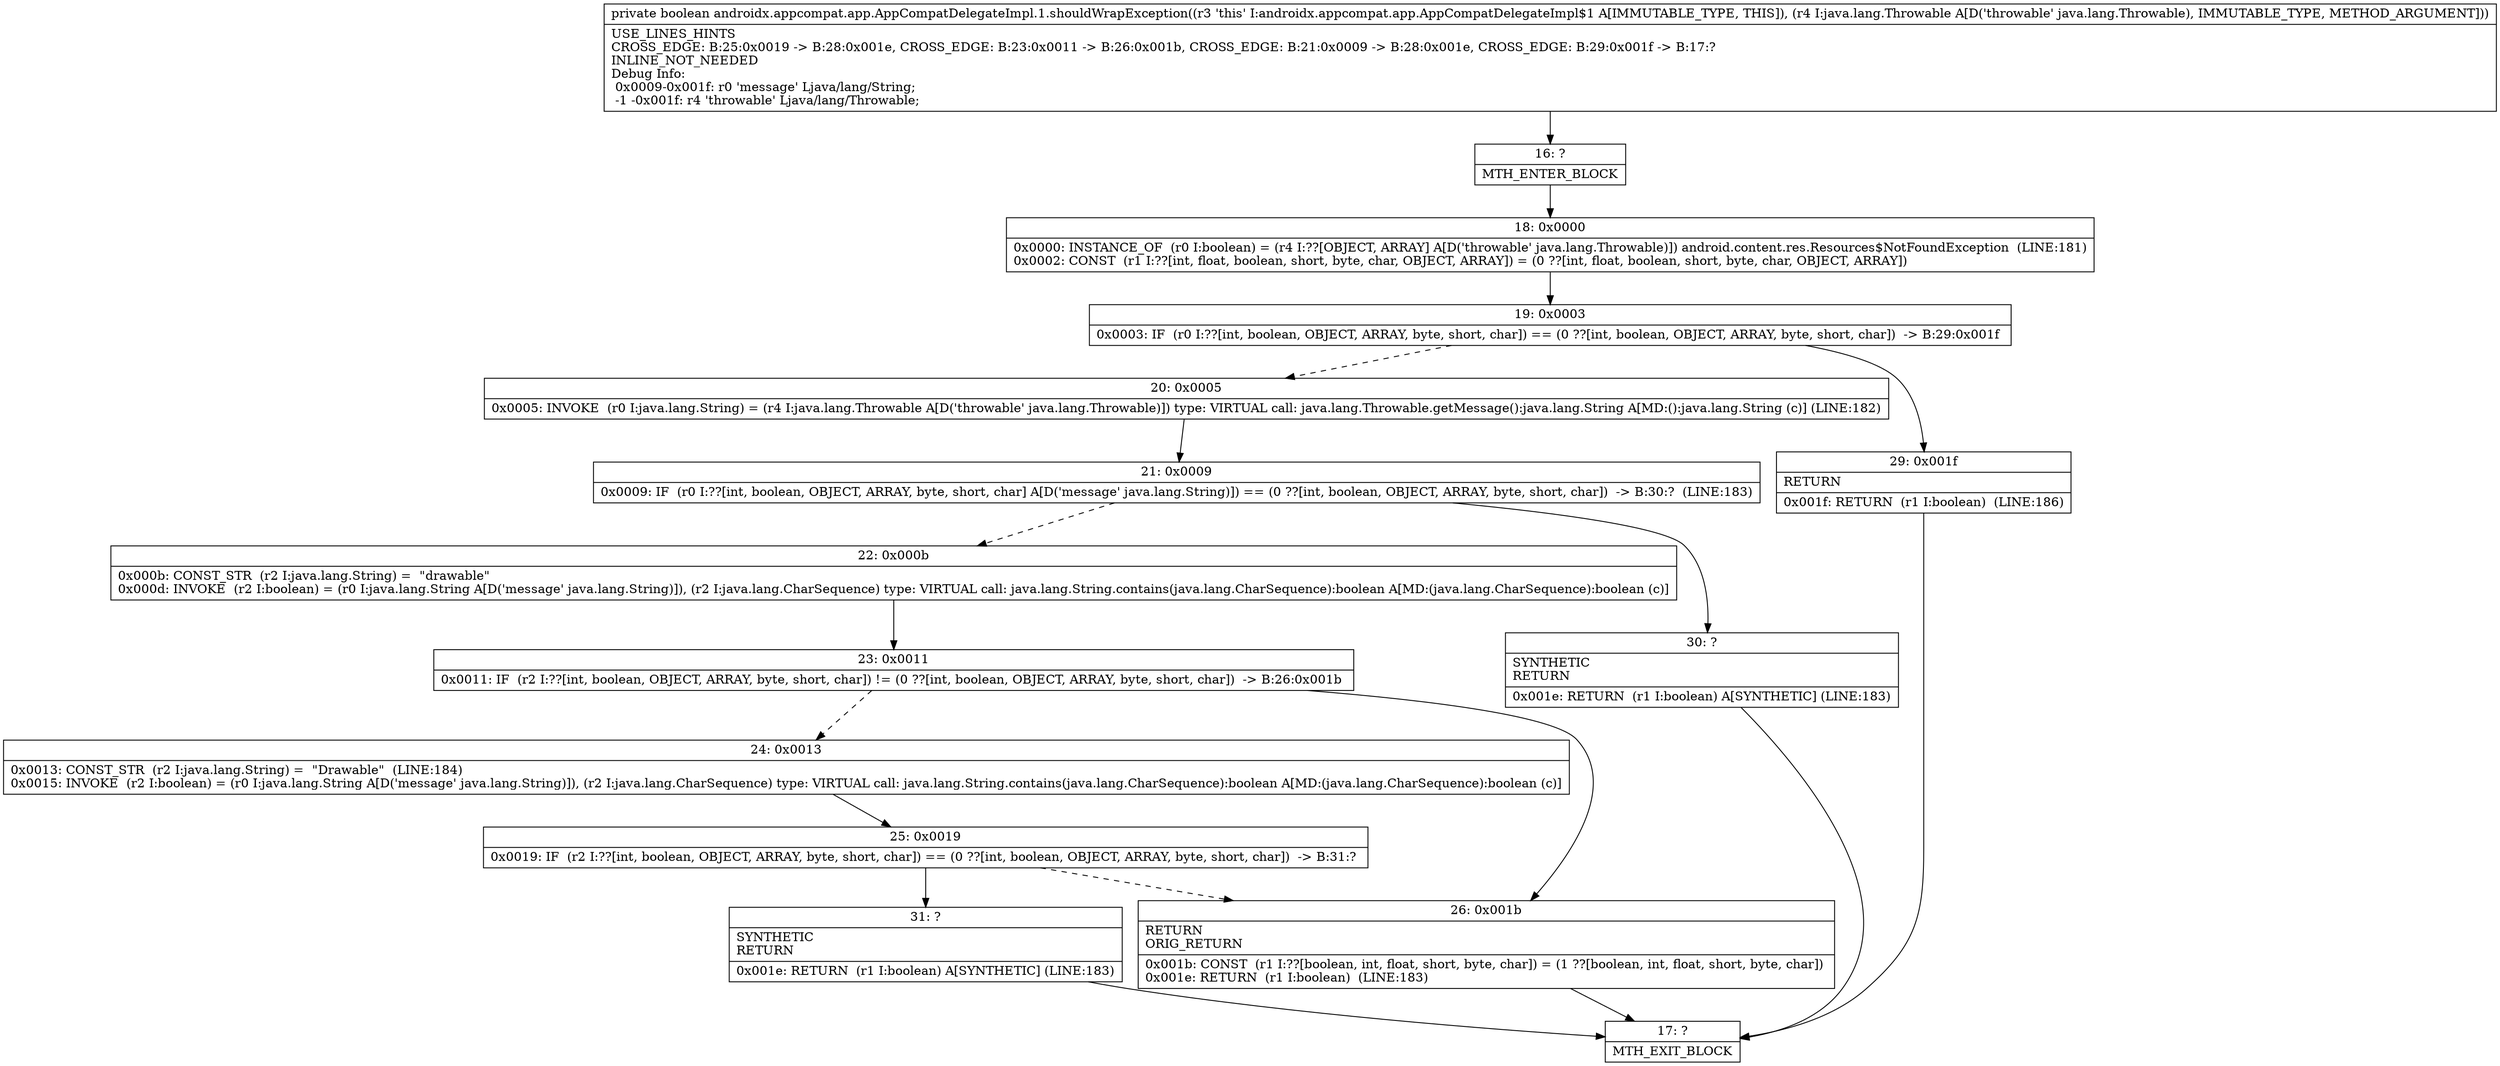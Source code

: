 digraph "CFG forandroidx.appcompat.app.AppCompatDelegateImpl.1.shouldWrapException(Ljava\/lang\/Throwable;)Z" {
Node_16 [shape=record,label="{16\:\ ?|MTH_ENTER_BLOCK\l}"];
Node_18 [shape=record,label="{18\:\ 0x0000|0x0000: INSTANCE_OF  (r0 I:boolean) = (r4 I:??[OBJECT, ARRAY] A[D('throwable' java.lang.Throwable)]) android.content.res.Resources$NotFoundException  (LINE:181)\l0x0002: CONST  (r1 I:??[int, float, boolean, short, byte, char, OBJECT, ARRAY]) = (0 ??[int, float, boolean, short, byte, char, OBJECT, ARRAY]) \l}"];
Node_19 [shape=record,label="{19\:\ 0x0003|0x0003: IF  (r0 I:??[int, boolean, OBJECT, ARRAY, byte, short, char]) == (0 ??[int, boolean, OBJECT, ARRAY, byte, short, char])  \-\> B:29:0x001f \l}"];
Node_20 [shape=record,label="{20\:\ 0x0005|0x0005: INVOKE  (r0 I:java.lang.String) = (r4 I:java.lang.Throwable A[D('throwable' java.lang.Throwable)]) type: VIRTUAL call: java.lang.Throwable.getMessage():java.lang.String A[MD:():java.lang.String (c)] (LINE:182)\l}"];
Node_21 [shape=record,label="{21\:\ 0x0009|0x0009: IF  (r0 I:??[int, boolean, OBJECT, ARRAY, byte, short, char] A[D('message' java.lang.String)]) == (0 ??[int, boolean, OBJECT, ARRAY, byte, short, char])  \-\> B:30:?  (LINE:183)\l}"];
Node_22 [shape=record,label="{22\:\ 0x000b|0x000b: CONST_STR  (r2 I:java.lang.String) =  \"drawable\" \l0x000d: INVOKE  (r2 I:boolean) = (r0 I:java.lang.String A[D('message' java.lang.String)]), (r2 I:java.lang.CharSequence) type: VIRTUAL call: java.lang.String.contains(java.lang.CharSequence):boolean A[MD:(java.lang.CharSequence):boolean (c)]\l}"];
Node_23 [shape=record,label="{23\:\ 0x0011|0x0011: IF  (r2 I:??[int, boolean, OBJECT, ARRAY, byte, short, char]) != (0 ??[int, boolean, OBJECT, ARRAY, byte, short, char])  \-\> B:26:0x001b \l}"];
Node_24 [shape=record,label="{24\:\ 0x0013|0x0013: CONST_STR  (r2 I:java.lang.String) =  \"Drawable\"  (LINE:184)\l0x0015: INVOKE  (r2 I:boolean) = (r0 I:java.lang.String A[D('message' java.lang.String)]), (r2 I:java.lang.CharSequence) type: VIRTUAL call: java.lang.String.contains(java.lang.CharSequence):boolean A[MD:(java.lang.CharSequence):boolean (c)]\l}"];
Node_25 [shape=record,label="{25\:\ 0x0019|0x0019: IF  (r2 I:??[int, boolean, OBJECT, ARRAY, byte, short, char]) == (0 ??[int, boolean, OBJECT, ARRAY, byte, short, char])  \-\> B:31:? \l}"];
Node_31 [shape=record,label="{31\:\ ?|SYNTHETIC\lRETURN\l|0x001e: RETURN  (r1 I:boolean) A[SYNTHETIC] (LINE:183)\l}"];
Node_17 [shape=record,label="{17\:\ ?|MTH_EXIT_BLOCK\l}"];
Node_26 [shape=record,label="{26\:\ 0x001b|RETURN\lORIG_RETURN\l|0x001b: CONST  (r1 I:??[boolean, int, float, short, byte, char]) = (1 ??[boolean, int, float, short, byte, char]) \l0x001e: RETURN  (r1 I:boolean)  (LINE:183)\l}"];
Node_30 [shape=record,label="{30\:\ ?|SYNTHETIC\lRETURN\l|0x001e: RETURN  (r1 I:boolean) A[SYNTHETIC] (LINE:183)\l}"];
Node_29 [shape=record,label="{29\:\ 0x001f|RETURN\l|0x001f: RETURN  (r1 I:boolean)  (LINE:186)\l}"];
MethodNode[shape=record,label="{private boolean androidx.appcompat.app.AppCompatDelegateImpl.1.shouldWrapException((r3 'this' I:androidx.appcompat.app.AppCompatDelegateImpl$1 A[IMMUTABLE_TYPE, THIS]), (r4 I:java.lang.Throwable A[D('throwable' java.lang.Throwable), IMMUTABLE_TYPE, METHOD_ARGUMENT]))  | USE_LINES_HINTS\lCROSS_EDGE: B:25:0x0019 \-\> B:28:0x001e, CROSS_EDGE: B:23:0x0011 \-\> B:26:0x001b, CROSS_EDGE: B:21:0x0009 \-\> B:28:0x001e, CROSS_EDGE: B:29:0x001f \-\> B:17:?\lINLINE_NOT_NEEDED\lDebug Info:\l  0x0009\-0x001f: r0 'message' Ljava\/lang\/String;\l  \-1 \-0x001f: r4 'throwable' Ljava\/lang\/Throwable;\l}"];
MethodNode -> Node_16;Node_16 -> Node_18;
Node_18 -> Node_19;
Node_19 -> Node_20[style=dashed];
Node_19 -> Node_29;
Node_20 -> Node_21;
Node_21 -> Node_22[style=dashed];
Node_21 -> Node_30;
Node_22 -> Node_23;
Node_23 -> Node_24[style=dashed];
Node_23 -> Node_26;
Node_24 -> Node_25;
Node_25 -> Node_26[style=dashed];
Node_25 -> Node_31;
Node_31 -> Node_17;
Node_26 -> Node_17;
Node_30 -> Node_17;
Node_29 -> Node_17;
}

